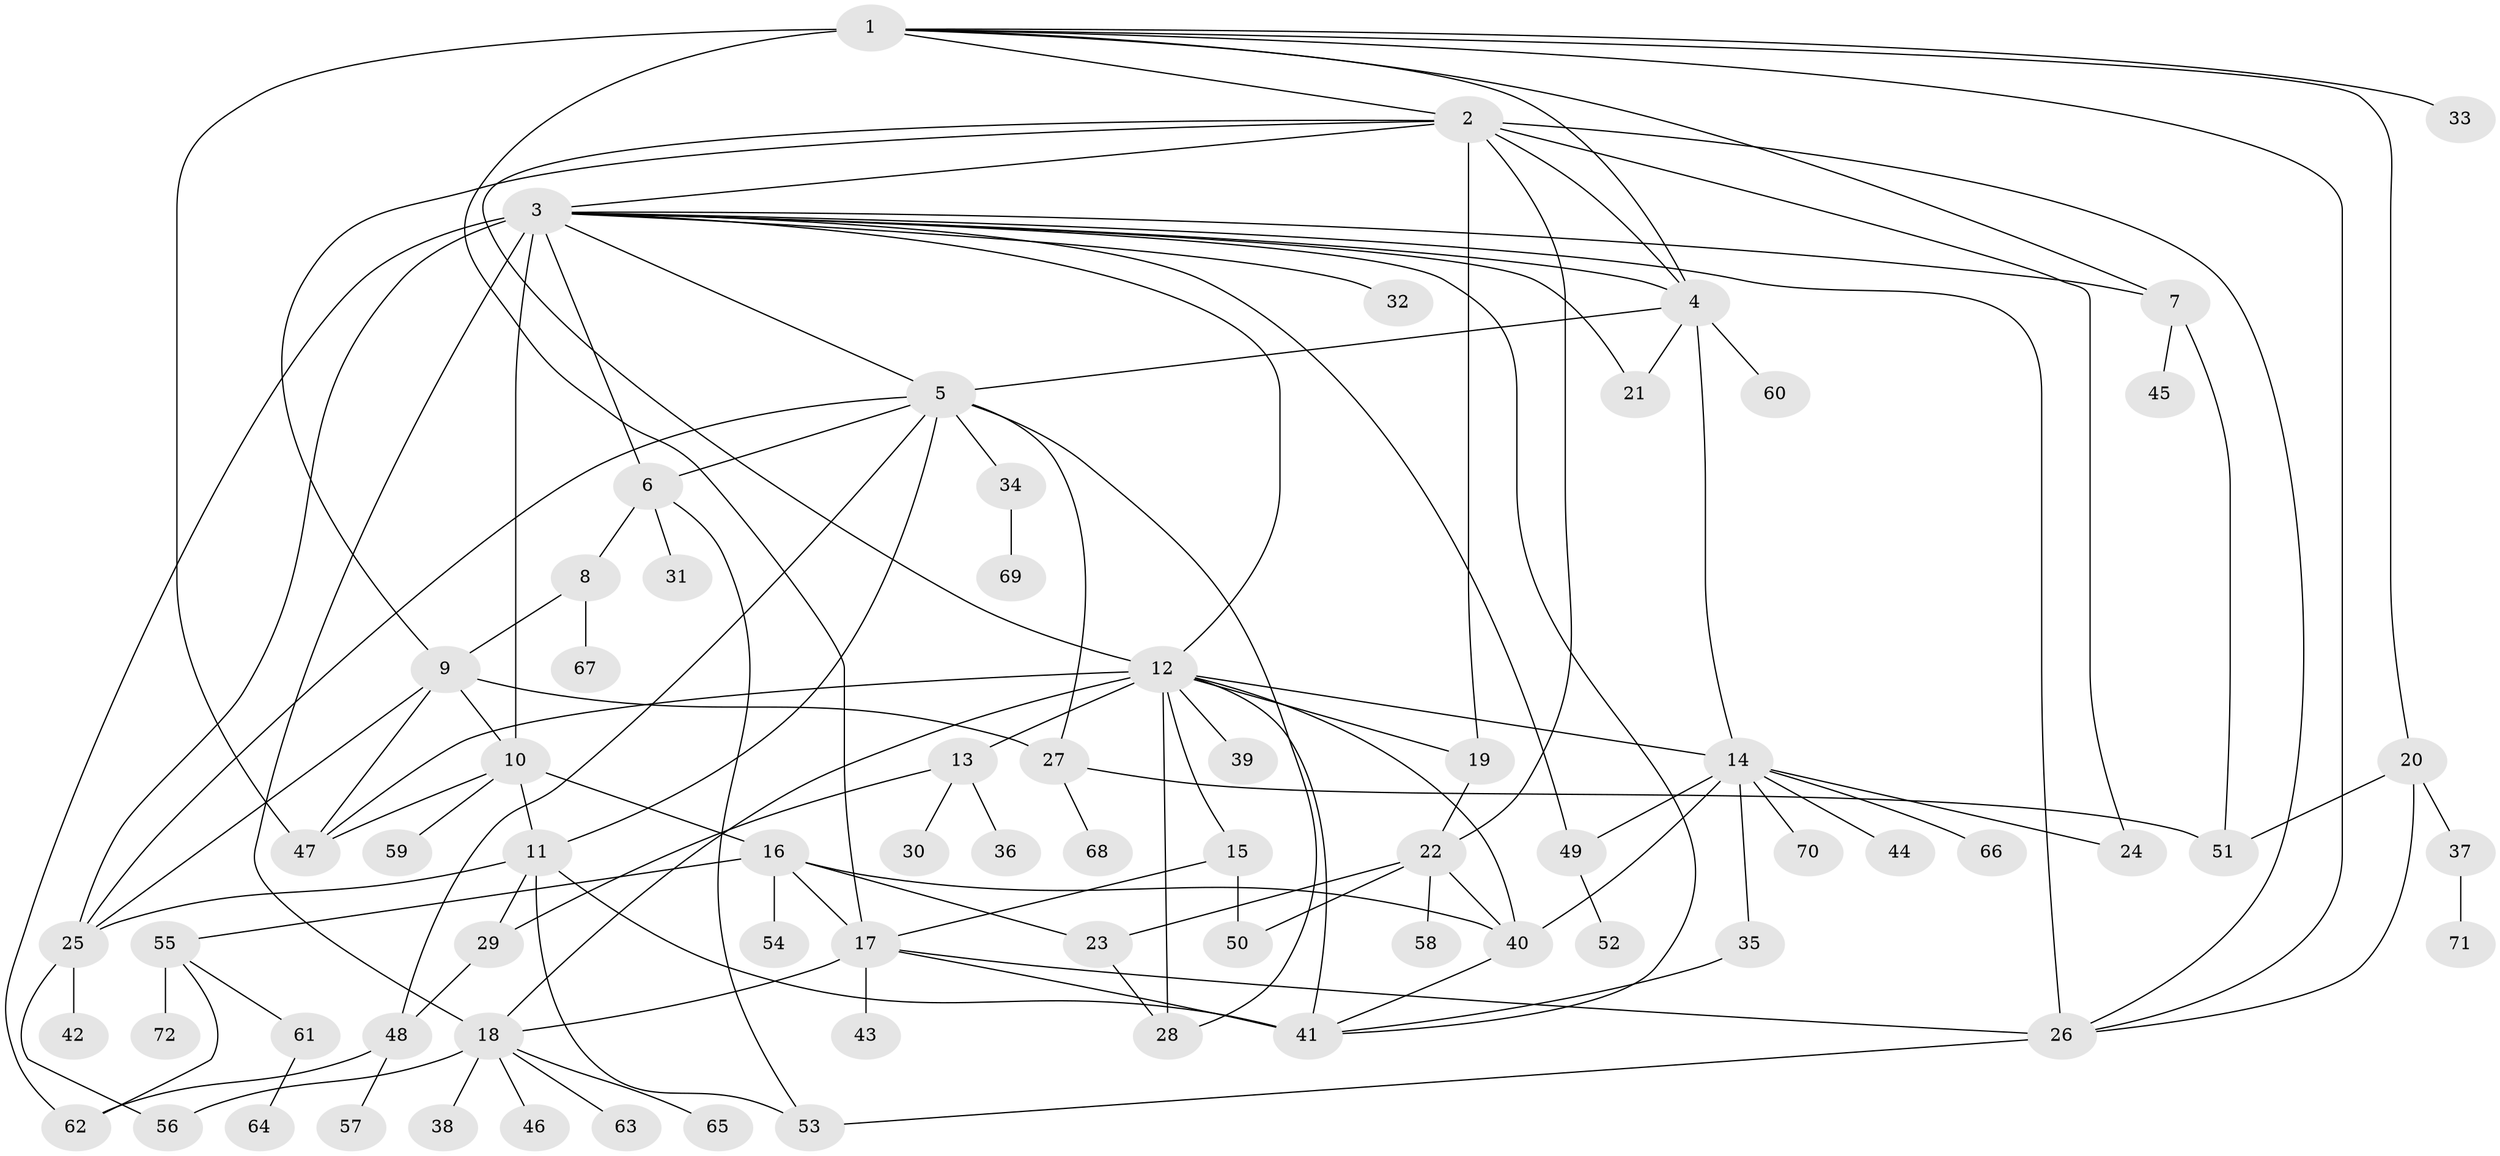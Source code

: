 // original degree distribution, {6: 0.027777777777777776, 12: 0.006944444444444444, 5: 0.05555555555555555, 9: 0.006944444444444444, 11: 0.013888888888888888, 4: 0.09027777777777778, 7: 0.020833333333333332, 18: 0.013888888888888888, 10: 0.013888888888888888, 13: 0.006944444444444444, 3: 0.10416666666666667, 1: 0.5, 2: 0.1388888888888889}
// Generated by graph-tools (version 1.1) at 2025/35/03/09/25 02:35:28]
// undirected, 72 vertices, 122 edges
graph export_dot {
graph [start="1"]
  node [color=gray90,style=filled];
  1;
  2;
  3;
  4;
  5;
  6;
  7;
  8;
  9;
  10;
  11;
  12;
  13;
  14;
  15;
  16;
  17;
  18;
  19;
  20;
  21;
  22;
  23;
  24;
  25;
  26;
  27;
  28;
  29;
  30;
  31;
  32;
  33;
  34;
  35;
  36;
  37;
  38;
  39;
  40;
  41;
  42;
  43;
  44;
  45;
  46;
  47;
  48;
  49;
  50;
  51;
  52;
  53;
  54;
  55;
  56;
  57;
  58;
  59;
  60;
  61;
  62;
  63;
  64;
  65;
  66;
  67;
  68;
  69;
  70;
  71;
  72;
  1 -- 2 [weight=1.0];
  1 -- 4 [weight=1.0];
  1 -- 7 [weight=1.0];
  1 -- 17 [weight=5.0];
  1 -- 20 [weight=1.0];
  1 -- 26 [weight=1.0];
  1 -- 33 [weight=1.0];
  1 -- 47 [weight=1.0];
  2 -- 3 [weight=2.0];
  2 -- 4 [weight=1.0];
  2 -- 9 [weight=1.0];
  2 -- 12 [weight=1.0];
  2 -- 19 [weight=2.0];
  2 -- 22 [weight=1.0];
  2 -- 24 [weight=1.0];
  2 -- 26 [weight=1.0];
  3 -- 4 [weight=1.0];
  3 -- 5 [weight=1.0];
  3 -- 6 [weight=1.0];
  3 -- 7 [weight=1.0];
  3 -- 10 [weight=10.0];
  3 -- 12 [weight=1.0];
  3 -- 18 [weight=2.0];
  3 -- 21 [weight=1.0];
  3 -- 25 [weight=1.0];
  3 -- 26 [weight=1.0];
  3 -- 32 [weight=1.0];
  3 -- 41 [weight=1.0];
  3 -- 49 [weight=1.0];
  3 -- 62 [weight=1.0];
  4 -- 5 [weight=1.0];
  4 -- 14 [weight=1.0];
  4 -- 21 [weight=1.0];
  4 -- 60 [weight=2.0];
  5 -- 6 [weight=1.0];
  5 -- 11 [weight=1.0];
  5 -- 25 [weight=1.0];
  5 -- 27 [weight=1.0];
  5 -- 28 [weight=1.0];
  5 -- 34 [weight=1.0];
  5 -- 48 [weight=1.0];
  6 -- 8 [weight=1.0];
  6 -- 31 [weight=1.0];
  6 -- 53 [weight=1.0];
  7 -- 45 [weight=1.0];
  7 -- 51 [weight=1.0];
  8 -- 9 [weight=1.0];
  8 -- 67 [weight=1.0];
  9 -- 10 [weight=2.0];
  9 -- 25 [weight=1.0];
  9 -- 27 [weight=1.0];
  9 -- 47 [weight=1.0];
  10 -- 11 [weight=1.0];
  10 -- 16 [weight=1.0];
  10 -- 47 [weight=1.0];
  10 -- 59 [weight=1.0];
  11 -- 25 [weight=1.0];
  11 -- 29 [weight=1.0];
  11 -- 41 [weight=4.0];
  11 -- 53 [weight=1.0];
  12 -- 13 [weight=1.0];
  12 -- 14 [weight=1.0];
  12 -- 15 [weight=1.0];
  12 -- 18 [weight=1.0];
  12 -- 19 [weight=1.0];
  12 -- 28 [weight=4.0];
  12 -- 39 [weight=1.0];
  12 -- 40 [weight=1.0];
  12 -- 41 [weight=2.0];
  12 -- 47 [weight=1.0];
  13 -- 29 [weight=1.0];
  13 -- 30 [weight=1.0];
  13 -- 36 [weight=1.0];
  14 -- 24 [weight=1.0];
  14 -- 35 [weight=1.0];
  14 -- 40 [weight=1.0];
  14 -- 44 [weight=1.0];
  14 -- 49 [weight=1.0];
  14 -- 66 [weight=1.0];
  14 -- 70 [weight=1.0];
  15 -- 17 [weight=1.0];
  15 -- 50 [weight=1.0];
  16 -- 17 [weight=1.0];
  16 -- 23 [weight=1.0];
  16 -- 40 [weight=1.0];
  16 -- 54 [weight=1.0];
  16 -- 55 [weight=1.0];
  17 -- 18 [weight=1.0];
  17 -- 26 [weight=2.0];
  17 -- 41 [weight=1.0];
  17 -- 43 [weight=1.0];
  18 -- 38 [weight=1.0];
  18 -- 46 [weight=1.0];
  18 -- 56 [weight=1.0];
  18 -- 63 [weight=1.0];
  18 -- 65 [weight=1.0];
  19 -- 22 [weight=1.0];
  20 -- 26 [weight=1.0];
  20 -- 37 [weight=1.0];
  20 -- 51 [weight=1.0];
  22 -- 23 [weight=1.0];
  22 -- 40 [weight=1.0];
  22 -- 50 [weight=1.0];
  22 -- 58 [weight=1.0];
  23 -- 28 [weight=1.0];
  25 -- 42 [weight=3.0];
  25 -- 56 [weight=1.0];
  26 -- 53 [weight=1.0];
  27 -- 51 [weight=1.0];
  27 -- 68 [weight=1.0];
  29 -- 48 [weight=1.0];
  34 -- 69 [weight=1.0];
  35 -- 41 [weight=1.0];
  37 -- 71 [weight=1.0];
  40 -- 41 [weight=1.0];
  48 -- 57 [weight=1.0];
  48 -- 62 [weight=1.0];
  49 -- 52 [weight=1.0];
  55 -- 61 [weight=1.0];
  55 -- 62 [weight=1.0];
  55 -- 72 [weight=1.0];
  61 -- 64 [weight=1.0];
}

